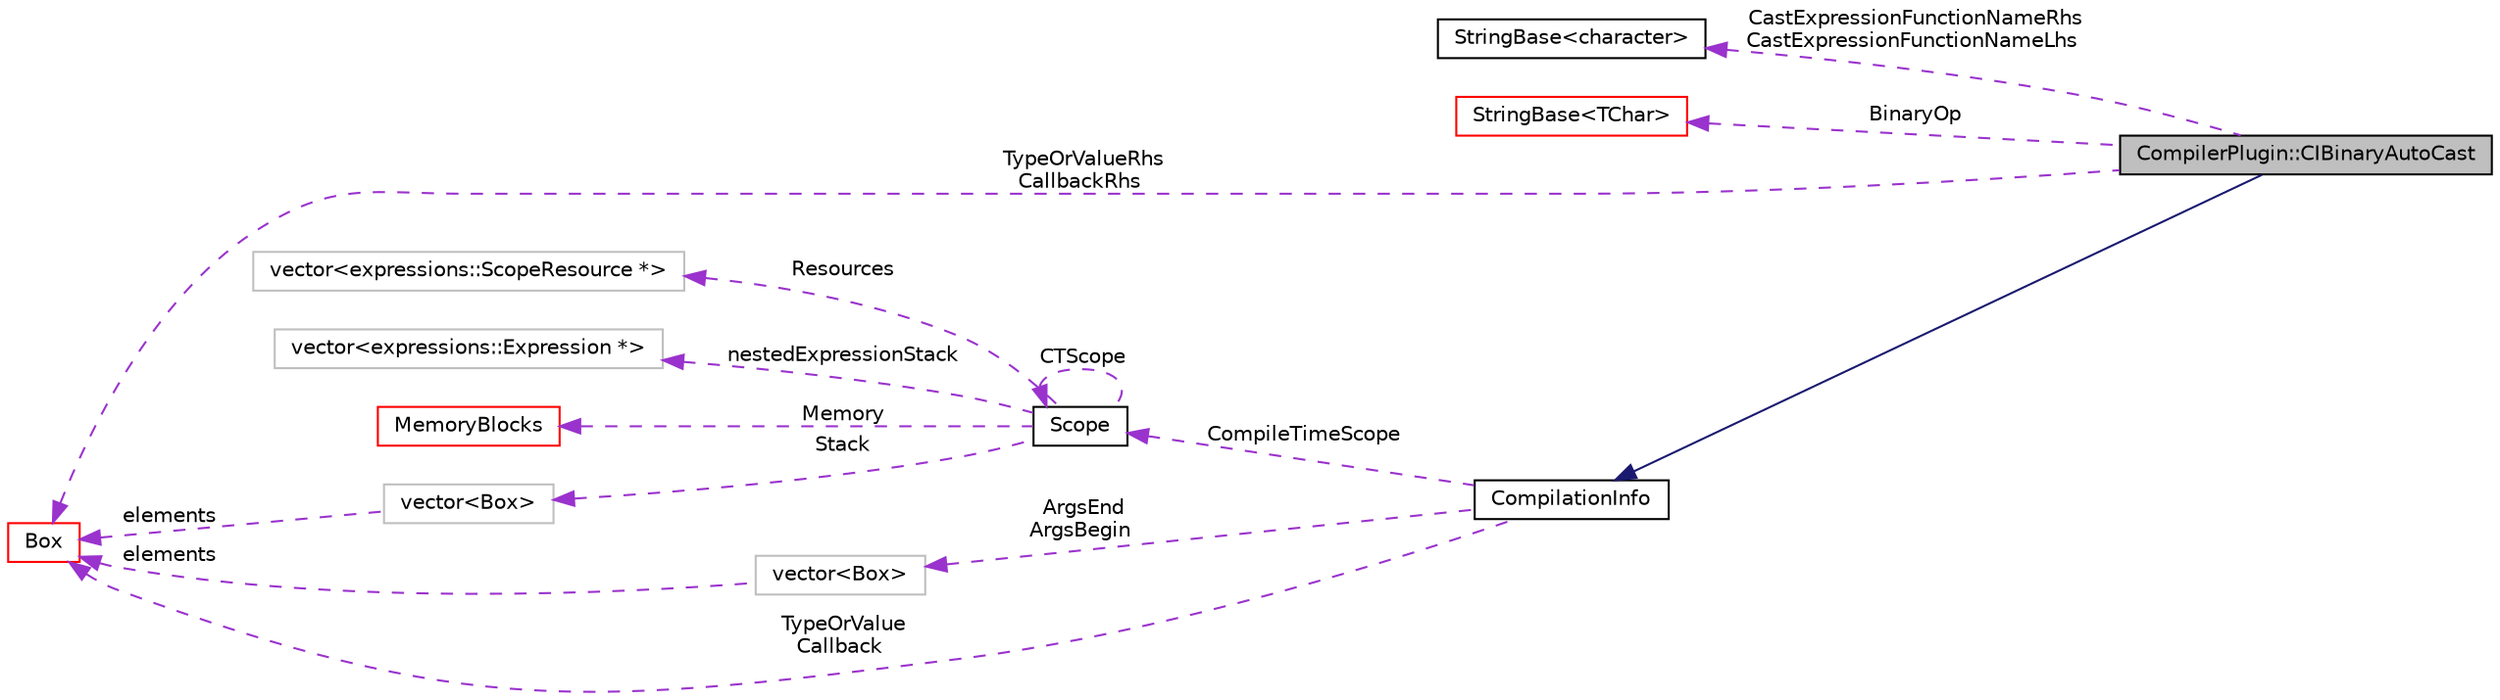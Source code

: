 digraph "CompilerPlugin::CIBinaryAutoCast"
{
  edge [fontname="Helvetica",fontsize="10",labelfontname="Helvetica",labelfontsize="10"];
  node [fontname="Helvetica",fontsize="10",shape=record];
  rankdir="LR";
  Node2 [label="CompilerPlugin::CIBinaryAutoCast",height=0.2,width=0.4,color="black", fillcolor="grey75", style="filled", fontcolor="black"];
  Node4 [label="vector\<Box\>",height=0.2,width=0.4,color="grey75", fillcolor="white", style="filled"];
  Node12 [label="vector\<expressions::ScopeResource *\>",height=0.2,width=0.4,color="grey75", fillcolor="white", style="filled"];
  Node14 [label="vector\<expressions::Expression *\>",height=0.2,width=0.4,color="grey75", fillcolor="white", style="filled"];
  Node57 [label="vector\<Box\>",height=0.2,width=0.4,color="grey75", fillcolor="white", style="filled"];
  Node35 [label="StringBase\<character\>",height=0.2,width=0.4,color="black", fillcolor="white", style="filled",URL="$classaworx_1_1lib_1_1strings_1_1StringBase.html"];
  Node46 [label="StringBase\<TChar\>",height=0.2,width=0.4,color="red", fillcolor="white", style="filled",URL="$classaworx_1_1lib_1_1strings_1_1StringBase.html"];
  Node3 -> Node2 [dir="back",color="midnightblue",fontsize="10",style="solid",fontname="Helvetica"];
  Node4 -> Node3 [dir="back",color="darkorchid3",fontsize="10",style="dashed",label=" ArgsEnd\nArgsBegin" ,fontname="Helvetica"];
  Node5 -> Node2 [dir="back",color="darkorchid3",fontsize="10",style="dashed",label=" TypeOrValueRhs\nCallbackRhs" ,fontname="Helvetica"];
  Node5 -> Node3 [dir="back",color="darkorchid3",fontsize="10",style="dashed",label=" TypeOrValue\nCallback" ,fontname="Helvetica"];
  Node5 -> Node4 [dir="back",color="darkorchid3",fontsize="10",style="dashed",label=" elements" ,fontname="Helvetica"];
  Node5 -> Node57 [dir="back",color="darkorchid3",fontsize="10",style="dashed",label=" elements" ,fontname="Helvetica"];
  Node8 -> Node3 [dir="back",color="darkorchid3",fontsize="10",style="dashed",label=" CompileTimeScope" ,fontname="Helvetica"];
  Node8 -> Node8 [dir="back",color="darkorchid3",fontsize="10",style="dashed",label=" CTScope" ,fontname="Helvetica"];
  Node9 -> Node8 [dir="back",color="darkorchid3",fontsize="10",style="dashed",label=" Memory" ,fontname="Helvetica"];
  Node12 -> Node8 [dir="back",color="darkorchid3",fontsize="10",style="dashed",label=" Resources" ,fontname="Helvetica"];
  Node14 -> Node8 [dir="back",color="darkorchid3",fontsize="10",style="dashed",label=" nestedExpressionStack" ,fontname="Helvetica"];
  Node35 -> Node2 [dir="back",color="darkorchid3",fontsize="10",style="dashed",label=" CastExpressionFunctionNameRhs\nCastExpressionFunctionNameLhs" ,fontname="Helvetica"];
  Node46 -> Node2 [dir="back",color="darkorchid3",fontsize="10",style="dashed",label=" BinaryOp" ,fontname="Helvetica"];
  Node57 -> Node8 [dir="back",color="darkorchid3",fontsize="10",style="dashed",label=" Stack" ,fontname="Helvetica"];
  Node3 [label="CompilationInfo",height=0.2,width=0.4,color="black", fillcolor="white", style="filled",URL="$structaworx_1_1lib_1_1expressions_1_1CompilerPlugin_1_1CompilationInfo.html"];
  Node5 [label="Box",height=0.2,width=0.4,color="red", fillcolor="white", style="filled",URL="$classaworx_1_1lib_1_1boxing_1_1Box.html"];
  Node8 [label="Scope",height=0.2,width=0.4,color="black", fillcolor="white", style="filled",URL="$structaworx_1_1lib_1_1expressions_1_1Scope.html"];
  Node9 [label="MemoryBlocks",height=0.2,width=0.4,color="red", fillcolor="white", style="filled",URL="$classaworx_1_1lib_1_1util_1_1MemoryBlocks.html"];
}

